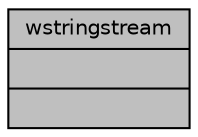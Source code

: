 digraph "wstringstream"
{
 // INTERACTIVE_SVG=YES
  bgcolor="transparent";
  edge [fontname="Helvetica",fontsize="10",labelfontname="Helvetica",labelfontsize="10"];
  node [fontname="Helvetica",fontsize="10",shape=record];
  Node1 [label="{wstringstream\n||}",height=0.2,width=0.4,color="black", fillcolor="grey75", style="filled", fontcolor="black"];
}
